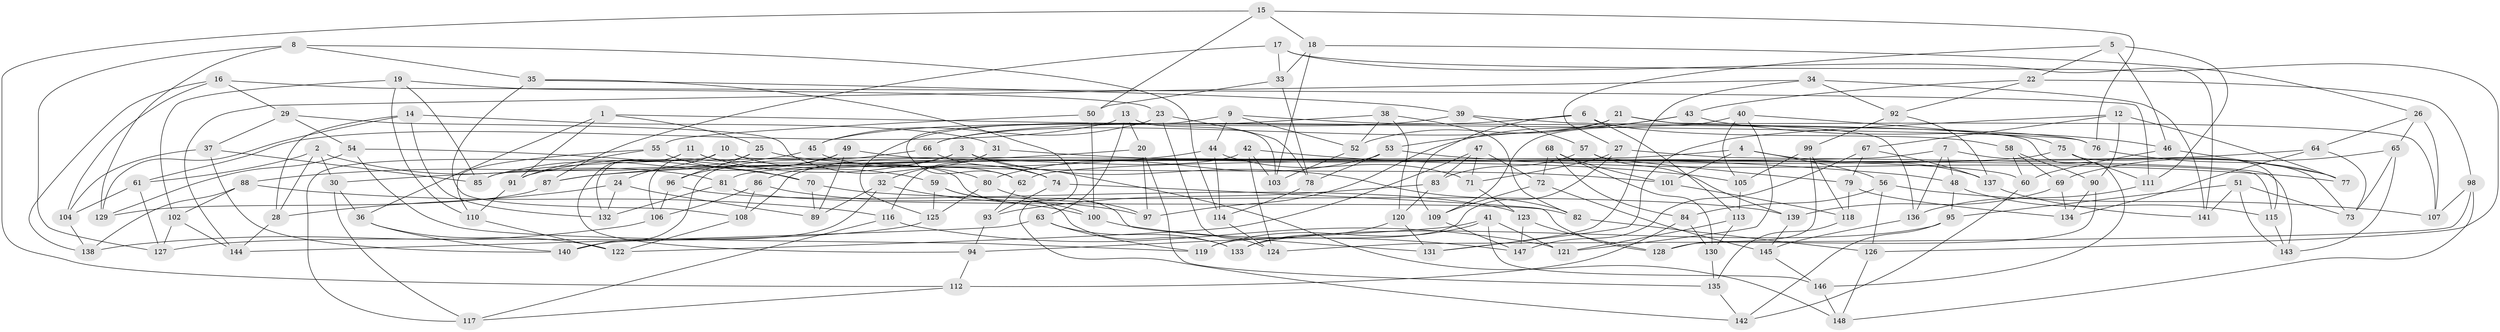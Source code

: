 // Generated by graph-tools (version 1.1) at 2025/02/03/09/25 03:02:58]
// undirected, 148 vertices, 296 edges
graph export_dot {
graph [start="1"]
  node [color=gray90,style=filled];
  1;
  2;
  3;
  4;
  5;
  6;
  7;
  8;
  9;
  10;
  11;
  12;
  13;
  14;
  15;
  16;
  17;
  18;
  19;
  20;
  21;
  22;
  23;
  24;
  25;
  26;
  27;
  28;
  29;
  30;
  31;
  32;
  33;
  34;
  35;
  36;
  37;
  38;
  39;
  40;
  41;
  42;
  43;
  44;
  45;
  46;
  47;
  48;
  49;
  50;
  51;
  52;
  53;
  54;
  55;
  56;
  57;
  58;
  59;
  60;
  61;
  62;
  63;
  64;
  65;
  66;
  67;
  68;
  69;
  70;
  71;
  72;
  73;
  74;
  75;
  76;
  77;
  78;
  79;
  80;
  81;
  82;
  83;
  84;
  85;
  86;
  87;
  88;
  89;
  90;
  91;
  92;
  93;
  94;
  95;
  96;
  97;
  98;
  99;
  100;
  101;
  102;
  103;
  104;
  105;
  106;
  107;
  108;
  109;
  110;
  111;
  112;
  113;
  114;
  115;
  116;
  117;
  118;
  119;
  120;
  121;
  122;
  123;
  124;
  125;
  126;
  127;
  128;
  129;
  130;
  131;
  132;
  133;
  134;
  135;
  136;
  137;
  138;
  139;
  140;
  141;
  142;
  143;
  144;
  145;
  146;
  147;
  148;
  1 -- 91;
  1 -- 36;
  1 -- 25;
  1 -- 76;
  2 -- 30;
  2 -- 28;
  2 -- 81;
  2 -- 61;
  3 -- 91;
  3 -- 148;
  3 -- 86;
  3 -- 82;
  4 -- 81;
  4 -- 56;
  4 -- 101;
  4 -- 137;
  5 -- 27;
  5 -- 22;
  5 -- 111;
  5 -- 46;
  6 -- 58;
  6 -- 109;
  6 -- 113;
  6 -- 66;
  7 -- 48;
  7 -- 62;
  7 -- 136;
  7 -- 73;
  8 -- 127;
  8 -- 129;
  8 -- 114;
  8 -- 35;
  9 -- 62;
  9 -- 52;
  9 -- 76;
  9 -- 44;
  10 -- 80;
  10 -- 117;
  10 -- 115;
  10 -- 24;
  11 -- 59;
  11 -- 94;
  11 -- 132;
  11 -- 131;
  12 -- 90;
  12 -- 77;
  12 -- 131;
  12 -- 67;
  13 -- 20;
  13 -- 63;
  13 -- 61;
  13 -- 103;
  14 -- 28;
  14 -- 31;
  14 -- 132;
  14 -- 129;
  15 -- 50;
  15 -- 112;
  15 -- 18;
  15 -- 76;
  16 -- 104;
  16 -- 29;
  16 -- 138;
  16 -- 111;
  17 -- 141;
  17 -- 126;
  17 -- 87;
  17 -- 33;
  18 -- 33;
  18 -- 103;
  18 -- 26;
  19 -- 23;
  19 -- 85;
  19 -- 102;
  19 -- 110;
  20 -- 30;
  20 -- 97;
  20 -- 135;
  21 -- 66;
  21 -- 107;
  21 -- 52;
  21 -- 146;
  22 -- 98;
  22 -- 92;
  22 -- 43;
  23 -- 124;
  23 -- 78;
  23 -- 45;
  24 -- 132;
  24 -- 28;
  24 -- 89;
  25 -- 106;
  25 -- 96;
  25 -- 101;
  26 -- 65;
  26 -- 107;
  26 -- 64;
  27 -- 71;
  27 -- 143;
  27 -- 119;
  28 -- 144;
  29 -- 54;
  29 -- 62;
  29 -- 37;
  30 -- 36;
  30 -- 117;
  31 -- 116;
  31 -- 48;
  31 -- 32;
  32 -- 100;
  32 -- 140;
  32 -- 89;
  33 -- 78;
  33 -- 50;
  34 -- 141;
  34 -- 144;
  34 -- 92;
  34 -- 131;
  35 -- 39;
  35 -- 108;
  35 -- 142;
  36 -- 140;
  36 -- 122;
  37 -- 140;
  37 -- 104;
  37 -- 85;
  38 -- 82;
  38 -- 125;
  38 -- 52;
  38 -- 120;
  39 -- 45;
  39 -- 57;
  39 -- 136;
  40 -- 75;
  40 -- 121;
  40 -- 105;
  40 -- 109;
  41 -- 146;
  41 -- 94;
  41 -- 119;
  41 -- 121;
  42 -- 124;
  42 -- 103;
  42 -- 105;
  42 -- 108;
  43 -- 97;
  43 -- 46;
  43 -- 53;
  44 -- 71;
  44 -- 114;
  44 -- 87;
  45 -- 74;
  45 -- 88;
  46 -- 77;
  46 -- 60;
  47 -- 72;
  47 -- 71;
  47 -- 122;
  47 -- 83;
  48 -- 115;
  48 -- 95;
  49 -- 96;
  49 -- 89;
  49 -- 85;
  49 -- 60;
  50 -- 55;
  50 -- 100;
  51 -- 73;
  51 -- 141;
  51 -- 143;
  51 -- 95;
  52 -- 103;
  53 -- 80;
  53 -- 78;
  53 -- 77;
  54 -- 70;
  54 -- 119;
  54 -- 129;
  55 -- 110;
  55 -- 70;
  55 -- 91;
  56 -- 84;
  56 -- 126;
  56 -- 107;
  57 -- 79;
  57 -- 139;
  57 -- 83;
  58 -- 69;
  58 -- 90;
  58 -- 60;
  59 -- 125;
  59 -- 133;
  59 -- 100;
  60 -- 142;
  61 -- 127;
  61 -- 104;
  62 -- 93;
  63 -- 144;
  63 -- 133;
  63 -- 119;
  64 -- 87;
  64 -- 134;
  64 -- 73;
  65 -- 143;
  65 -- 73;
  65 -- 69;
  66 -- 74;
  66 -- 140;
  67 -- 137;
  67 -- 79;
  67 -- 147;
  68 -- 72;
  68 -- 84;
  68 -- 130;
  68 -- 101;
  69 -- 139;
  69 -- 134;
  70 -- 89;
  70 -- 139;
  71 -- 123;
  72 -- 145;
  72 -- 109;
  74 -- 93;
  74 -- 128;
  75 -- 111;
  75 -- 85;
  75 -- 115;
  76 -- 77;
  78 -- 114;
  79 -- 134;
  79 -- 118;
  80 -- 97;
  80 -- 125;
  81 -- 82;
  81 -- 132;
  82 -- 126;
  83 -- 93;
  83 -- 120;
  84 -- 112;
  84 -- 130;
  86 -- 108;
  86 -- 106;
  86 -- 97;
  87 -- 129;
  88 -- 138;
  88 -- 102;
  88 -- 116;
  90 -- 134;
  90 -- 128;
  91 -- 110;
  92 -- 137;
  92 -- 99;
  93 -- 94;
  94 -- 112;
  95 -- 142;
  95 -- 133;
  96 -- 106;
  96 -- 123;
  98 -- 107;
  98 -- 124;
  98 -- 148;
  99 -- 118;
  99 -- 128;
  99 -- 105;
  100 -- 147;
  101 -- 118;
  102 -- 127;
  102 -- 144;
  104 -- 138;
  105 -- 113;
  106 -- 138;
  108 -- 122;
  109 -- 147;
  110 -- 122;
  111 -- 136;
  112 -- 117;
  113 -- 121;
  113 -- 130;
  114 -- 124;
  115 -- 143;
  116 -- 117;
  116 -- 121;
  118 -- 135;
  120 -- 131;
  120 -- 133;
  123 -- 128;
  123 -- 147;
  125 -- 127;
  126 -- 148;
  130 -- 135;
  135 -- 142;
  136 -- 145;
  137 -- 141;
  139 -- 145;
  145 -- 146;
  146 -- 148;
}
